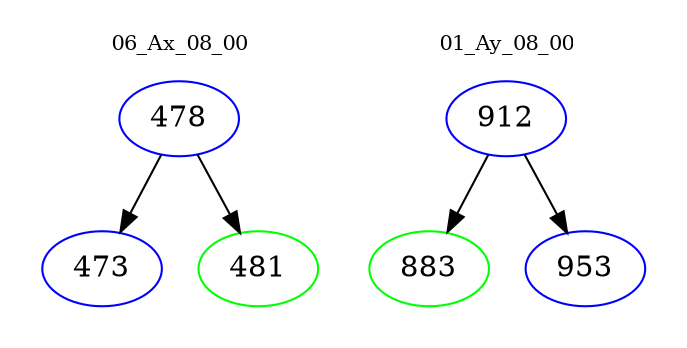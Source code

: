 digraph{
subgraph cluster_0 {
color = white
label = "06_Ax_08_00";
fontsize=10;
T0_478 [label="478", color="blue"]
T0_478 -> T0_473 [color="black"]
T0_473 [label="473", color="blue"]
T0_478 -> T0_481 [color="black"]
T0_481 [label="481", color="green"]
}
subgraph cluster_1 {
color = white
label = "01_Ay_08_00";
fontsize=10;
T1_912 [label="912", color="blue"]
T1_912 -> T1_883 [color="black"]
T1_883 [label="883", color="green"]
T1_912 -> T1_953 [color="black"]
T1_953 [label="953", color="blue"]
}
}
